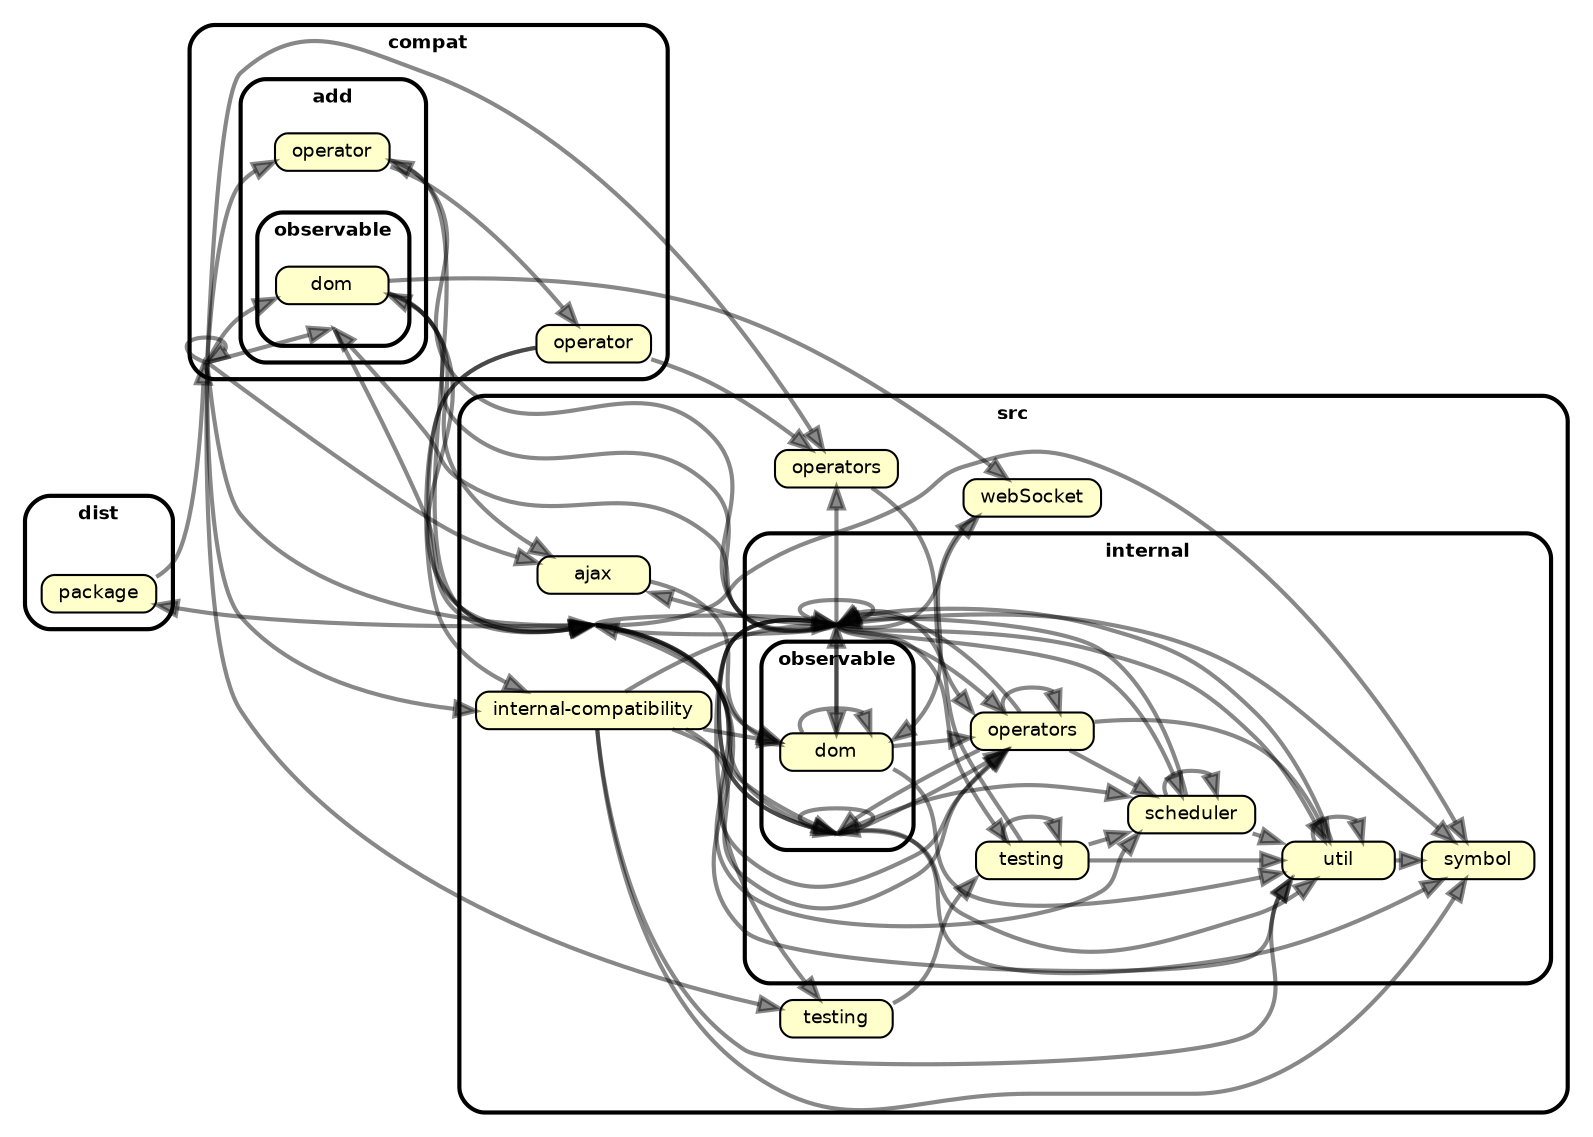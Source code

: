digraph "dependency-cruiser output"{
    ordering=out
    rankdir=LR
    splines=true
    overlap=true
    nodesep=0.16
    ranksep=0.18
    fontname="Helvetica-bold"
    fontsize=9
    style="rounded,bold"
    compound=true
    node [shape=box style="rounded, filled" fillcolor="#ffffcc" height=0.2 fontname=Helvetica fontsize=9]
    edge [color="#00000077" penwidth=2.0 arrowhead=normal fontname=Helvetica fontsize=9]

    "compat" [label="compat" ]
    subgraph "cluster_compat" {label="compat" "compat" [label="" shape=point style=invis width="0"] subgraph "cluster_compat/add" {label="add" "compat/add" [label="" shape=point style=invis width="0"] "compat/add/observable" [label="observable" ] } }
    subgraph "cluster_compat" {label="compat" "compat" [label="" shape=point style=invis width="0"] subgraph "cluster_compat/add" {label="add" "compat/add" [label="" shape=point style=invis width="0"] subgraph "cluster_compat/add/observable" {label="observable" "compat/add/observable" [label="" shape=point style=invis width="0"] "compat/add/observable/dom" [label="dom" ] } } }
    subgraph "cluster_compat" {label="compat" "compat" [label="" shape=point style=invis width="0"] subgraph "cluster_compat/add" {label="add" "compat/add" [label="" shape=point style=invis width="0"] "compat/add/operator" [label="operator" ] } }
    subgraph "cluster_compat" {label="compat" "compat" [label="" shape=point style=invis width="0"] "compat/operator" [label="operator" ] }
    subgraph "cluster_dist" {label="dist" "dist" [label="" shape=point style=invis width="0"] "dist/package" [label="package" ] }
    "src" [label="src" ]
    subgraph "cluster_src" {label="src" "src" [label="" shape=point style=invis width="0"] "src/ajax" [label="ajax" ] }
    subgraph "cluster_src" {label="src" "src" [label="" shape=point style=invis width="0"] "src/internal" [label="internal" ] }
    subgraph "cluster_src" {label="src" "src" [label="" shape=point style=invis width="0"] "src/internal-compatibility" [label="internal-compatibility" ] }
    subgraph "cluster_src" {label="src" "src" [label="" shape=point style=invis width="0"] subgraph "cluster_src/internal" {label="internal" "src/internal" [label="" shape=point style=invis width="0"] "src/internal/observable" [label="observable" ] } }
    subgraph "cluster_src" {label="src" "src" [label="" shape=point style=invis width="0"] subgraph "cluster_src/internal" {label="internal" "src/internal" [label="" shape=point style=invis width="0"] subgraph "cluster_src/internal/observable" {label="observable" "src/internal/observable" [label="" shape=point style=invis width="0"] "src/internal/observable/dom" [label="dom" ] } } }
    subgraph "cluster_src" {label="src" "src" [label="" shape=point style=invis width="0"] subgraph "cluster_src/internal" {label="internal" "src/internal" [label="" shape=point style=invis width="0"] "src/internal/operators" [label="operators" ] } }
    subgraph "cluster_src" {label="src" "src" [label="" shape=point style=invis width="0"] subgraph "cluster_src/internal" {label="internal" "src/internal" [label="" shape=point style=invis width="0"] "src/internal/scheduler" [label="scheduler" ] } }
    subgraph "cluster_src" {label="src" "src" [label="" shape=point style=invis width="0"] subgraph "cluster_src/internal" {label="internal" "src/internal" [label="" shape=point style=invis width="0"] "src/internal/symbol" [label="symbol" ] } }
    subgraph "cluster_src" {label="src" "src" [label="" shape=point style=invis width="0"] subgraph "cluster_src/internal" {label="internal" "src/internal" [label="" shape=point style=invis width="0"] "src/internal/testing" [label="testing" ] } }
    subgraph "cluster_src" {label="src" "src" [label="" shape=point style=invis width="0"] subgraph "cluster_src/internal" {label="internal" "src/internal" [label="" shape=point style=invis width="0"] "src/internal/util" [label="util" ] } }
    subgraph "cluster_src" {label="src" "src" [label="" shape=point style=invis width="0"] "src/operators" [label="operators" ] }
    subgraph "cluster_src" {label="src" "src" [label="" shape=point style=invis width="0"] "src/testing" [label="testing" ] }
    subgraph "cluster_src" {label="src" "src" [label="" shape=point style=invis width="0"] "src/webSocket" [label="webSocket" ] }

    "compat" -> "compat"
    "compat" -> "compat/add/observable"
    "compat" -> "compat/add/observable/dom"
    "compat" -> "compat/add/operator"
    "compat" -> "src"
    "compat" -> "src/ajax"
    "compat" -> "src/internal-compatibility"
    "compat" -> "src/operators"
    "compat" -> "src/testing"
    "compat/add/observable" -> "src"
    "compat/add/observable/dom" -> "src"
    "compat/add/observable/dom" -> "src/ajax"
    "compat/add/observable/dom" -> "src/webSocket"
    "compat/add/operator" -> "compat/operator"
    "compat/add/operator" -> "src"
    "compat/operator" -> "src/operators"
    "compat/operator" -> "src"
    "compat/operator" -> "src/internal-compatibility"
    "dist/package" -> "compat"
    "src" -> "src/internal"
    "src" -> "src/internal/observable/dom"
    "src" -> "dist/package"
    "src" -> "src/internal/observable"
    "src" -> "src/internal/operators"
    "src" -> "src/internal/scheduler"
    "src" -> "src/internal/symbol"
    "src" -> "src/internal/util"
    "src/ajax" -> "src/internal/observable/dom"
    "src/internal" -> "src/internal/symbol"
    "src/internal" -> "src/internal"
    "src/internal" -> "src/internal/util"
    "src/internal" -> "src/internal/observable"
    "src/internal" -> "src/internal/operators"
    "src/internal" -> "src/internal/scheduler"
    "src/internal" -> "src/internal/observable/dom"
    "src/internal" -> "src/internal/testing"
    "src/internal" -> "compat/add/observable"
    "src/internal" -> "compat/add/observable/dom"
    "src/internal" -> "compat/add/operator"
    "src/internal" -> "src/ajax"
    "src/internal" -> "src"
    "src/internal" -> "src/operators"
    "src/internal" -> "src/testing"
    "src/internal" -> "src/webSocket"
    "src/internal-compatibility" -> "src/internal"
    "src/internal-compatibility" -> "src/internal/observable"
    "src/internal-compatibility" -> "src/internal/observable/dom"
    "src/internal-compatibility" -> "src/internal/operators"
    "src/internal-compatibility" -> "src/internal/symbol"
    "src/internal-compatibility" -> "src/internal/util"
    "src/internal/observable" -> "src/internal"
    "src/internal/observable" -> "src/internal/util"
    "src/internal/observable" -> "src/internal/observable"
    "src/internal/observable" -> "src/internal/operators"
    "src/internal/observable" -> "src/internal/symbol"
    "src/internal/observable" -> "src/internal/scheduler"
    "src/internal/observable/dom" -> "src/internal"
    "src/internal/observable/dom" -> "src/internal/operators"
    "src/internal/observable/dom" -> "src/internal/util"
    "src/internal/observable/dom" -> "src/internal/observable/dom"
    "src/internal/operators" -> "src/internal"
    "src/internal/operators" -> "src/internal/operators"
    "src/internal/operators" -> "src/internal/util"
    "src/internal/operators" -> "src/internal/observable"
    "src/internal/operators" -> "src/internal/scheduler"
    "src/internal/scheduler" -> "src/internal/scheduler"
    "src/internal/scheduler" -> "src/internal"
    "src/internal/scheduler" -> "src/internal/util"
    "src/internal/testing" -> "src/internal"
    "src/internal/testing" -> "src/internal/scheduler"
    "src/internal/testing" -> "src/internal/testing"
    "src/internal/testing" -> "src/internal/util"
    "src/internal/util" -> "src/internal"
    "src/internal/util" -> "src/internal/util"
    "src/internal/util" -> "src/internal/symbol"
    "src/operators" -> "src/internal/operators"
    "src/testing" -> "src/internal/testing"
    "src/webSocket" -> "src/internal/observable/dom"
}
